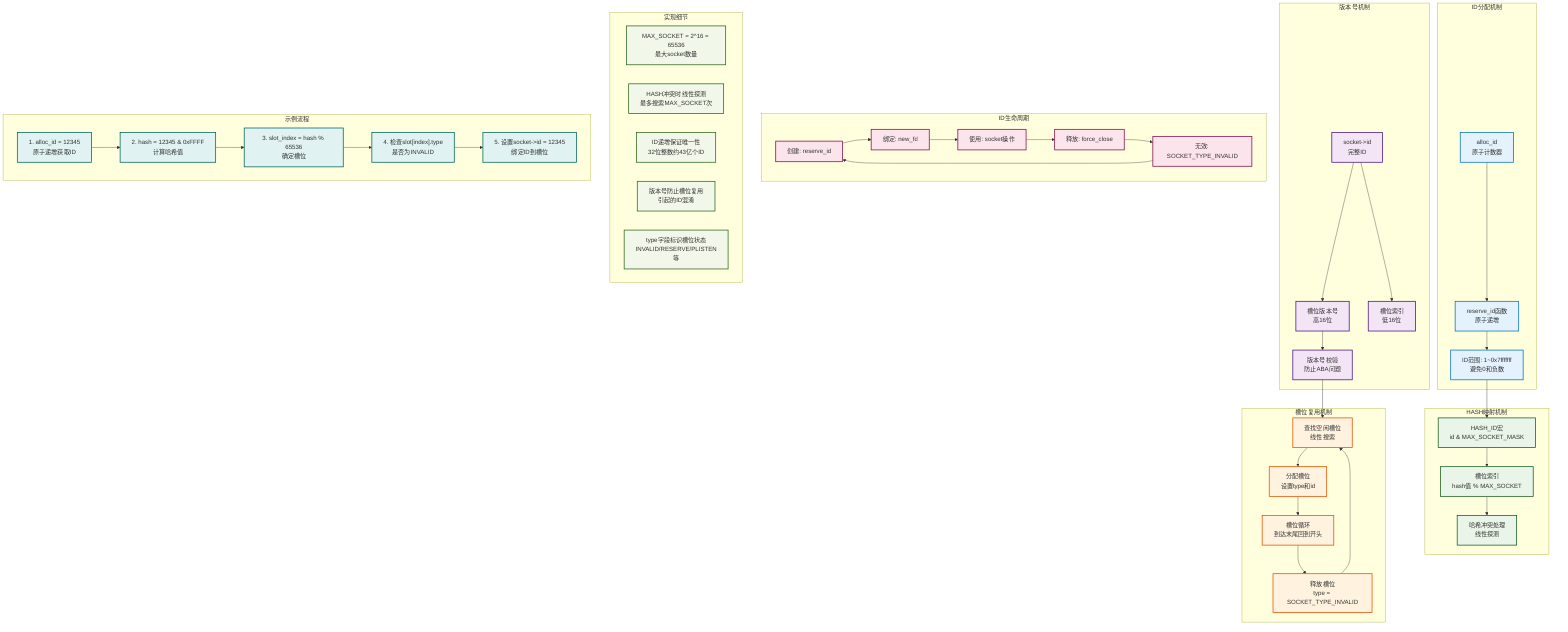 graph TB
    subgraph IDAllocation["ID分配机制"]
        AtomicID["alloc_id<br/>原子计数器"]
        ReserveFunc["reserve_id函数<br/>原子递增"]
        IDRange["ID范围: 1~0x7fffffff<br/>避免0和负数"]
    end
    
    subgraph HashMapping["HASH映射机制"]
        HashFunc["HASH_ID宏<br/>id & MAX_SOCKET_MASK"]
        SlotIndex["槽位索引<br/>hash值 % MAX_SOCKET"]
        HashCollision["哈希冲突处理<br/>线性探测"]
    end
    
    subgraph VersionControl["版本号机制"]
        SocketID["socket->id<br/>完整ID"]
        SlotVersion["槽位版本号<br/>高16位"]
        SlotIndex2["槽位索引<br/>低16位"]
        VersionCheck["版本号校验<br/>防止ABA问题"]
    end
    
    subgraph SlotReuse["槽位复用机制"]
        FreeSlot["释放槽位<br/>type = SOCKET_TYPE_INVALID"]
        SlotSearch["查找空闲槽位<br/>线性搜索"]
        SlotAlloc["分配槽位<br/>设置type和id"]
        SlotWrap["槽位循环<br/>到达末尾回到开头"]
    end
    
    subgraph IDLifecycle["ID生命周期"]
        Create[创建: reserve_id]
        Bind[绑定: new_fd]
        Use[使用: socket操作]
        Release[释放: force_close]
        Invalid[无效: SOCKET_TYPE_INVALID]
    end
    
    %% 流程连接
    AtomicID --> ReserveFunc
    ReserveFunc --> IDRange
    IDRange --> HashFunc
    HashFunc --> SlotIndex
    SlotIndex --> HashCollision
    
    SocketID --> SlotVersion
    SocketID --> SlotIndex2
    SlotVersion --> VersionCheck
    VersionCheck --> SlotSearch
    
    FreeSlot --> SlotSearch
    SlotSearch --> SlotAlloc
    SlotAlloc --> SlotWrap
    SlotWrap --> FreeSlot
    
    Create --> Bind
    Bind --> Use
    Use --> Release
    Release --> Invalid
    Invalid --> Create
    
    %% 详细说明框
    subgraph Details["实现细节"]
        Detail1["MAX_SOCKET = 2^16 = 65536<br/>最大socket数量"]
        Detail2["HASH冲突时线性探测<br/>最多搜索MAX_SOCKET次"]
        Detail3["ID递增保证唯一性<br/>32位整数约43亿个ID"]
        Detail4["版本号防止槽位复用<br/>引起的ID混淆"]
        Detail5["type字段标识槽位状态<br/>INVALID/RESERVE/PLISTEN等"]
    end
    
    %% 示例流程
    subgraph Example["示例流程"]
        Step1["1. alloc_id = 12345<br/>原子递增获取ID"]
        Step2["2. hash = 12345 & 0xFFFF<br/>计算哈希值"]
        Step3["3. slot_index = hash % 65536<br/>确定槽位"]
        Step4["4. 检查slot[index].type<br/>是否为INVALID"]
        Step5["5. 设置socket->id = 12345<br/>绑定ID到槽位"]
    end
    
    Step1 --> Step2
    Step2 --> Step3
    Step3 --> Step4
    Step4 --> Step5
    
    %% 样式定义
    classDef allocStyle fill:#e3f2fd,stroke:#0277bd,stroke-width:2px
    classDef hashStyle fill:#e8f5e8,stroke:#1b5e20,stroke-width:2px
    classDef versionStyle fill:#f3e5f5,stroke:#4a148c,stroke-width:2px
    classDef reuseStyle fill:#fff3e0,stroke:#e65100,stroke-width:2px
    classDef lifecycleStyle fill:#fce4ec,stroke:#880e4f,stroke-width:2px
    classDef detailStyle fill:#f1f8e9,stroke:#33691e,stroke-width:2px
    classDef exampleStyle fill:#e0f2f1,stroke:#00695c,stroke-width:2px
    
    class AtomicID,ReserveFunc,IDRange allocStyle
    class HashFunc,SlotIndex,HashCollision hashStyle
    class SocketID,SlotVersion,SlotIndex2,VersionCheck versionStyle
    class FreeSlot,SlotSearch,SlotAlloc,SlotWrap reuseStyle
    class Create,Bind,Use,Release,Invalid lifecycleStyle
    class Detail1,Detail2,Detail3,Detail4,Detail5 detailStyle
    class Step1,Step2,Step3,Step4,Step5 exampleStyle